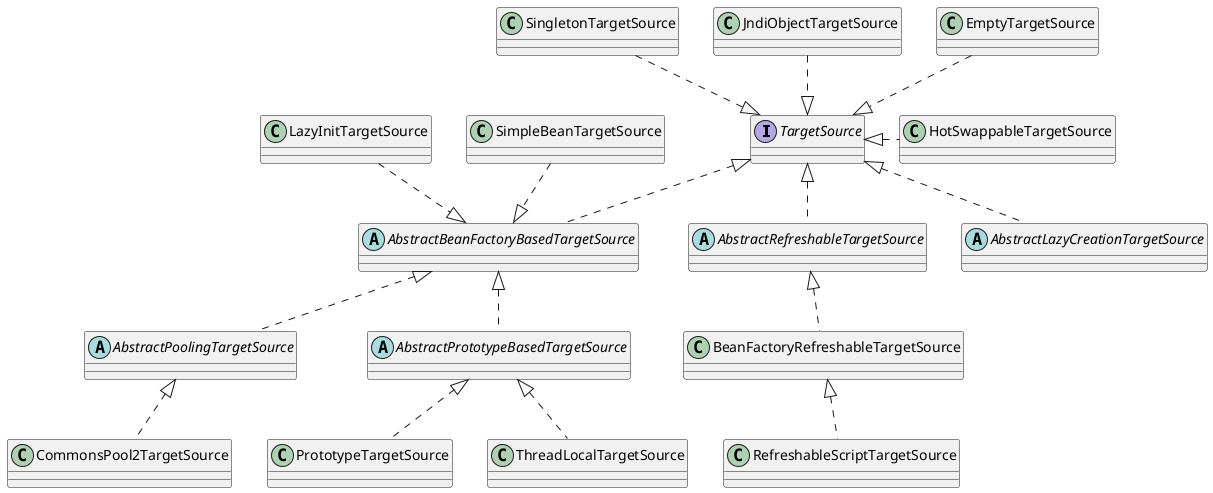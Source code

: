 @startuml

interface TargetSource
abstract AbstractRefreshableTargetSource
abstract AbstractLazyCreationTargetSource
abstract AbstractBeanFactoryBasedTargetSource
abstract AbstractPoolingTargetSource
abstract AbstractPrototypeBasedTargetSource

TargetSource <|.right. HotSwappableTargetSource
TargetSource <|.up. EmptyTargetSource
TargetSource <|.up. JndiObjectTargetSource
TargetSource <|.up. SingletonTargetSource
TargetSource <|.. AbstractRefreshableTargetSource
TargetSource <|.. AbstractBeanFactoryBasedTargetSource
TargetSource <|.. AbstractLazyCreationTargetSource

AbstractRefreshableTargetSource <|.. BeanFactoryRefreshableTargetSource
BeanFactoryRefreshableTargetSource <|.. RefreshableScriptTargetSource

AbstractBeanFactoryBasedTargetSource <|.up. SimpleBeanTargetSource
AbstractBeanFactoryBasedTargetSource <|.up. LazyInitTargetSource
AbstractPrototypeBasedTargetSource <|.. PrototypeTargetSource
AbstractPrototypeBasedTargetSource <|.. ThreadLocalTargetSource
AbstractBeanFactoryBasedTargetSource <|.. AbstractPrototypeBasedTargetSource
AbstractBeanFactoryBasedTargetSource <|.. AbstractPoolingTargetSource
AbstractPoolingTargetSource <|.. CommonsPool2TargetSource

@enduml